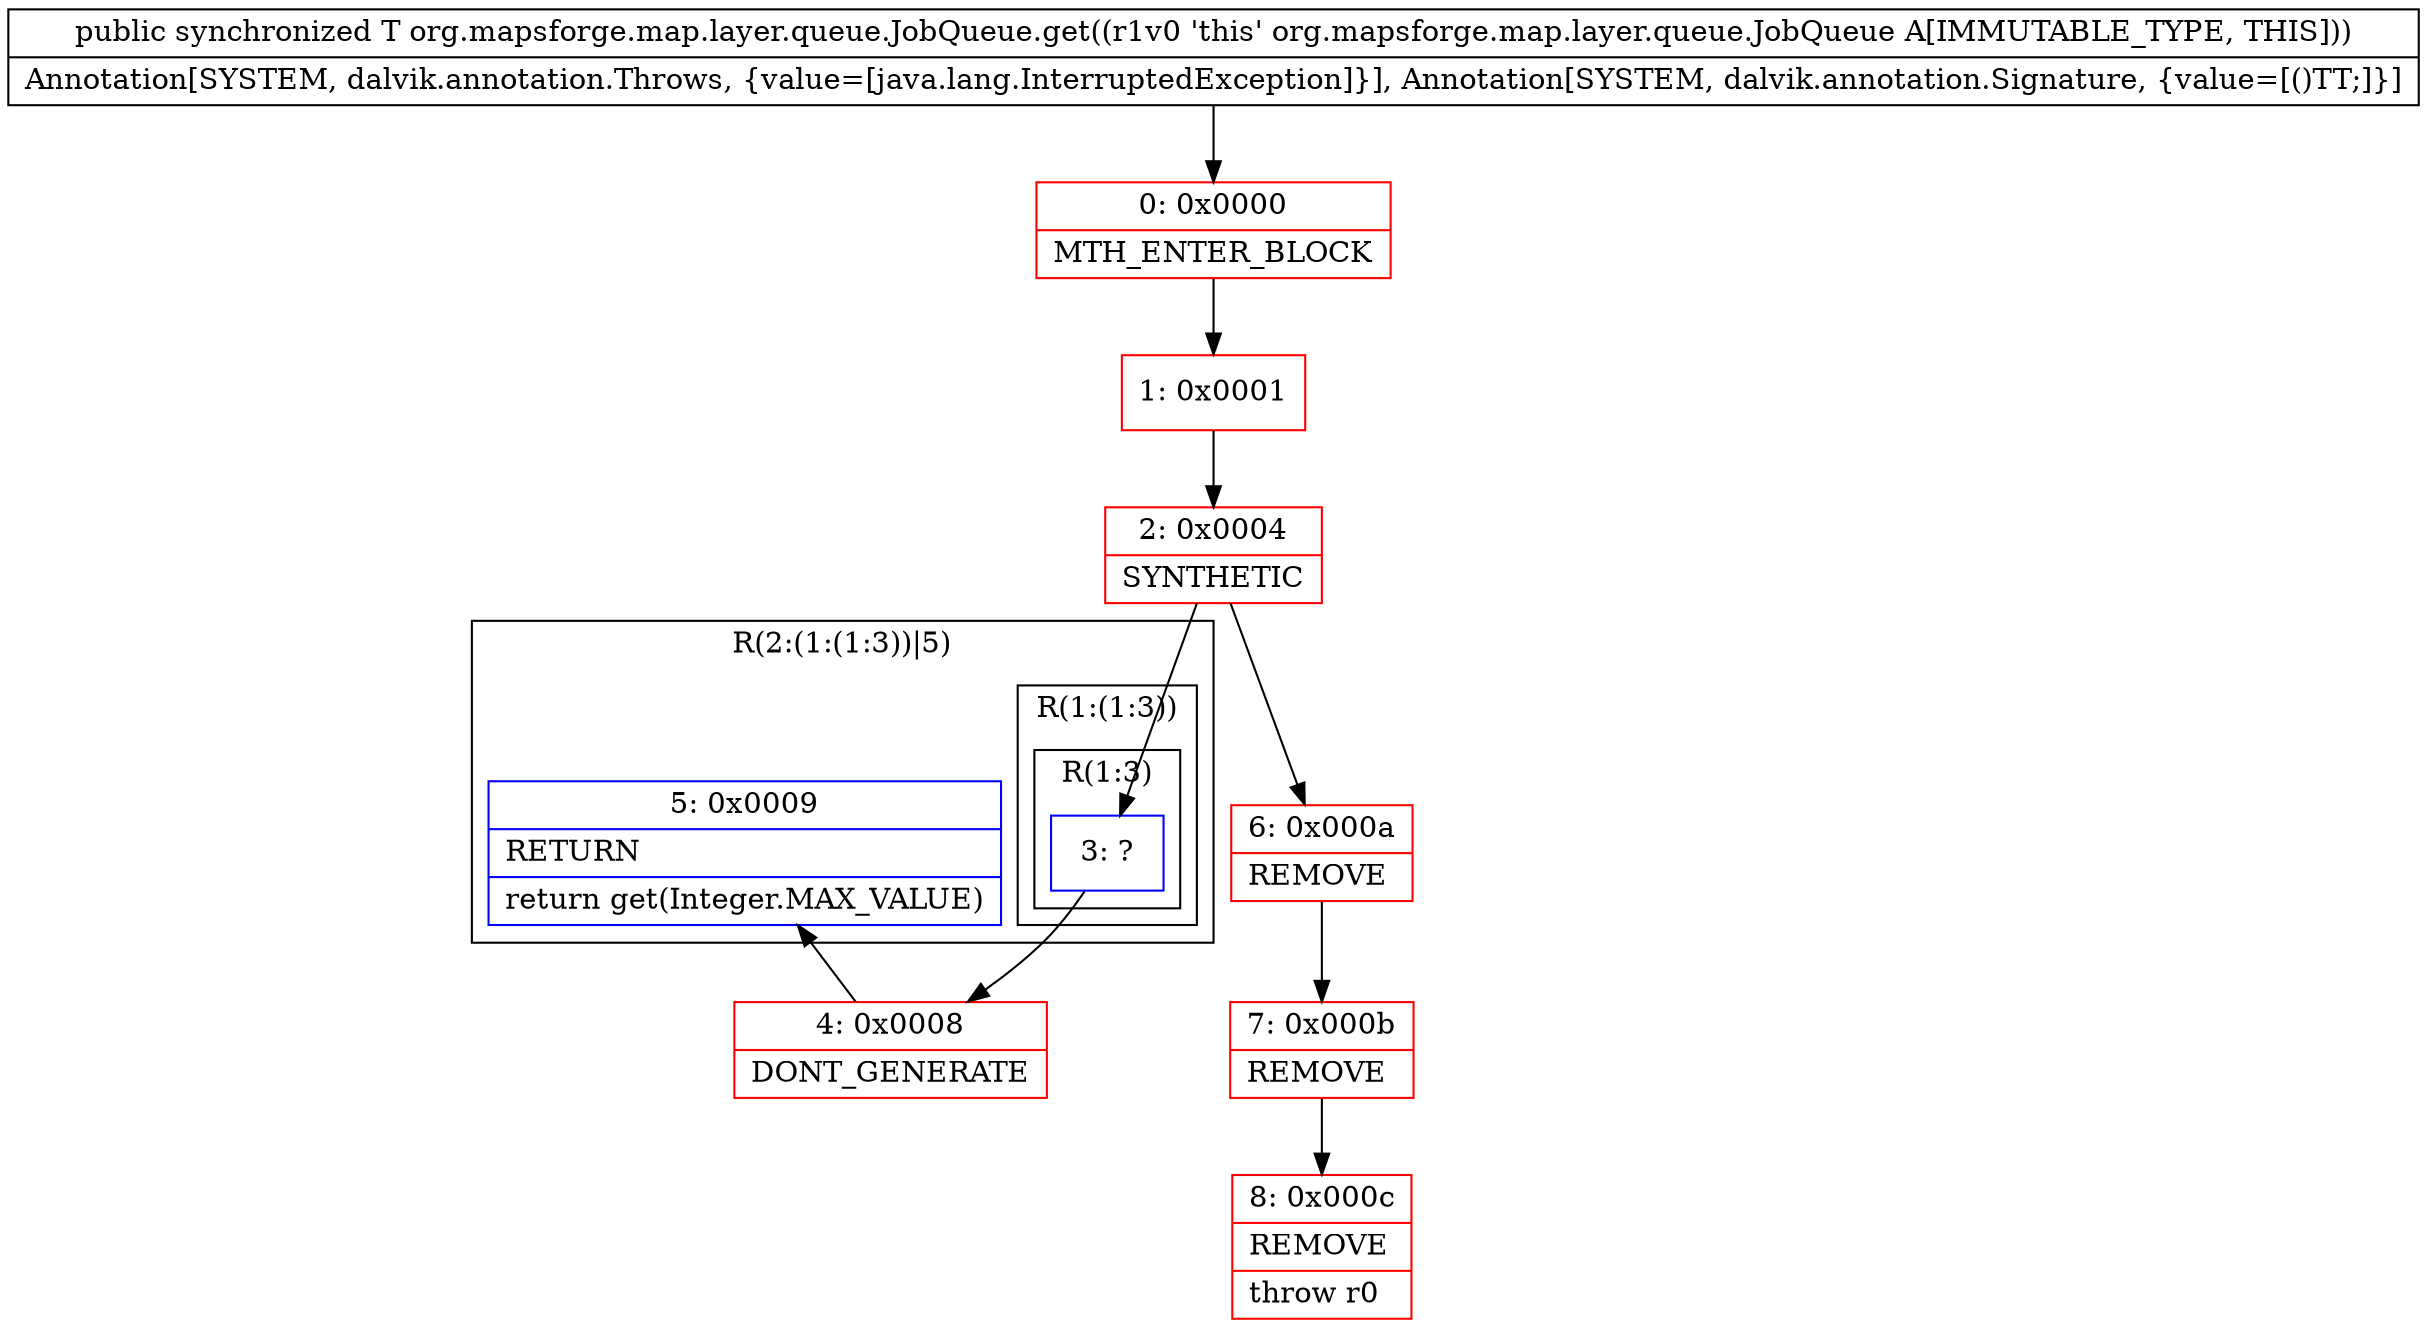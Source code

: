 digraph "CFG fororg.mapsforge.map.layer.queue.JobQueue.get()Lorg\/mapsforge\/map\/layer\/queue\/Job;" {
subgraph cluster_Region_1940244368 {
label = "R(2:(1:(1:3))|5)";
node [shape=record,color=blue];
subgraph cluster_Region_2051991914 {
label = "R(1:(1:3))";
node [shape=record,color=blue];
subgraph cluster_Region_983150176 {
label = "R(1:3)";
node [shape=record,color=blue];
Node_3 [shape=record,label="{3\:\ ?}"];
}
}
Node_5 [shape=record,label="{5\:\ 0x0009|RETURN\l|return get(Integer.MAX_VALUE)\l}"];
}
Node_0 [shape=record,color=red,label="{0\:\ 0x0000|MTH_ENTER_BLOCK\l}"];
Node_1 [shape=record,color=red,label="{1\:\ 0x0001}"];
Node_2 [shape=record,color=red,label="{2\:\ 0x0004|SYNTHETIC\l}"];
Node_4 [shape=record,color=red,label="{4\:\ 0x0008|DONT_GENERATE\l}"];
Node_6 [shape=record,color=red,label="{6\:\ 0x000a|REMOVE\l}"];
Node_7 [shape=record,color=red,label="{7\:\ 0x000b|REMOVE\l}"];
Node_8 [shape=record,color=red,label="{8\:\ 0x000c|REMOVE\l|throw r0\l}"];
MethodNode[shape=record,label="{public synchronized T org.mapsforge.map.layer.queue.JobQueue.get((r1v0 'this' org.mapsforge.map.layer.queue.JobQueue A[IMMUTABLE_TYPE, THIS]))  | Annotation[SYSTEM, dalvik.annotation.Throws, \{value=[java.lang.InterruptedException]\}], Annotation[SYSTEM, dalvik.annotation.Signature, \{value=[()TT;]\}]\l}"];
MethodNode -> Node_0;
Node_3 -> Node_4;
Node_0 -> Node_1;
Node_1 -> Node_2;
Node_2 -> Node_3;
Node_2 -> Node_6;
Node_4 -> Node_5;
Node_6 -> Node_7;
Node_7 -> Node_8;
}

